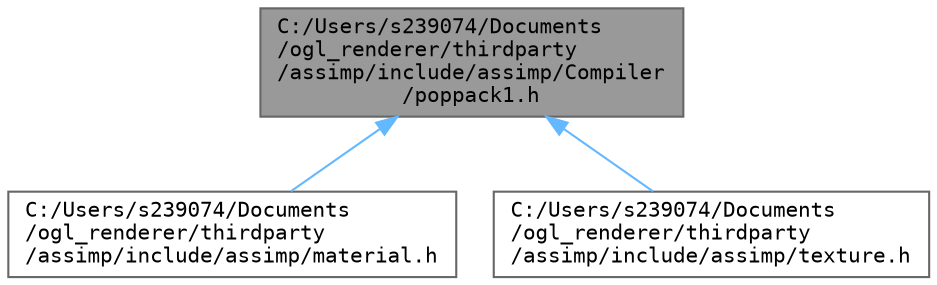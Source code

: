 digraph "C:/Users/s239074/Documents/ogl_renderer/thirdparty/assimp/include/assimp/Compiler/poppack1.h"
{
 // LATEX_PDF_SIZE
  bgcolor="transparent";
  edge [fontname=Terminal,fontsize=10,labelfontname=Helvetica,labelfontsize=10];
  node [fontname=Terminal,fontsize=10,shape=box,height=0.2,width=0.4];
  Node1 [label="C:/Users/s239074/Documents\l/ogl_renderer/thirdparty\l/assimp/include/assimp/Compiler\l/poppack1.h",height=0.2,width=0.4,color="gray40", fillcolor="grey60", style="filled", fontcolor="black",tooltip=" "];
  Node1 -> Node2 [dir="back",color="steelblue1",style="solid"];
  Node2 [label="C:/Users/s239074/Documents\l/ogl_renderer/thirdparty\l/assimp/include/assimp/material.h",height=0.2,width=0.4,color="grey40", fillcolor="white", style="filled",URL="$thirdparty_2assimp_2include_2assimp_2_material_8h.html",tooltip="Defines the material system of the library."];
  Node1 -> Node3 [dir="back",color="steelblue1",style="solid"];
  Node3 [label="C:/Users/s239074/Documents\l/ogl_renderer/thirdparty\l/assimp/include/assimp/texture.h",height=0.2,width=0.4,color="grey40", fillcolor="white", style="filled",URL="$include_2assimp_2texture_8h.html",tooltip="Defines texture helper structures for the library."];
}
